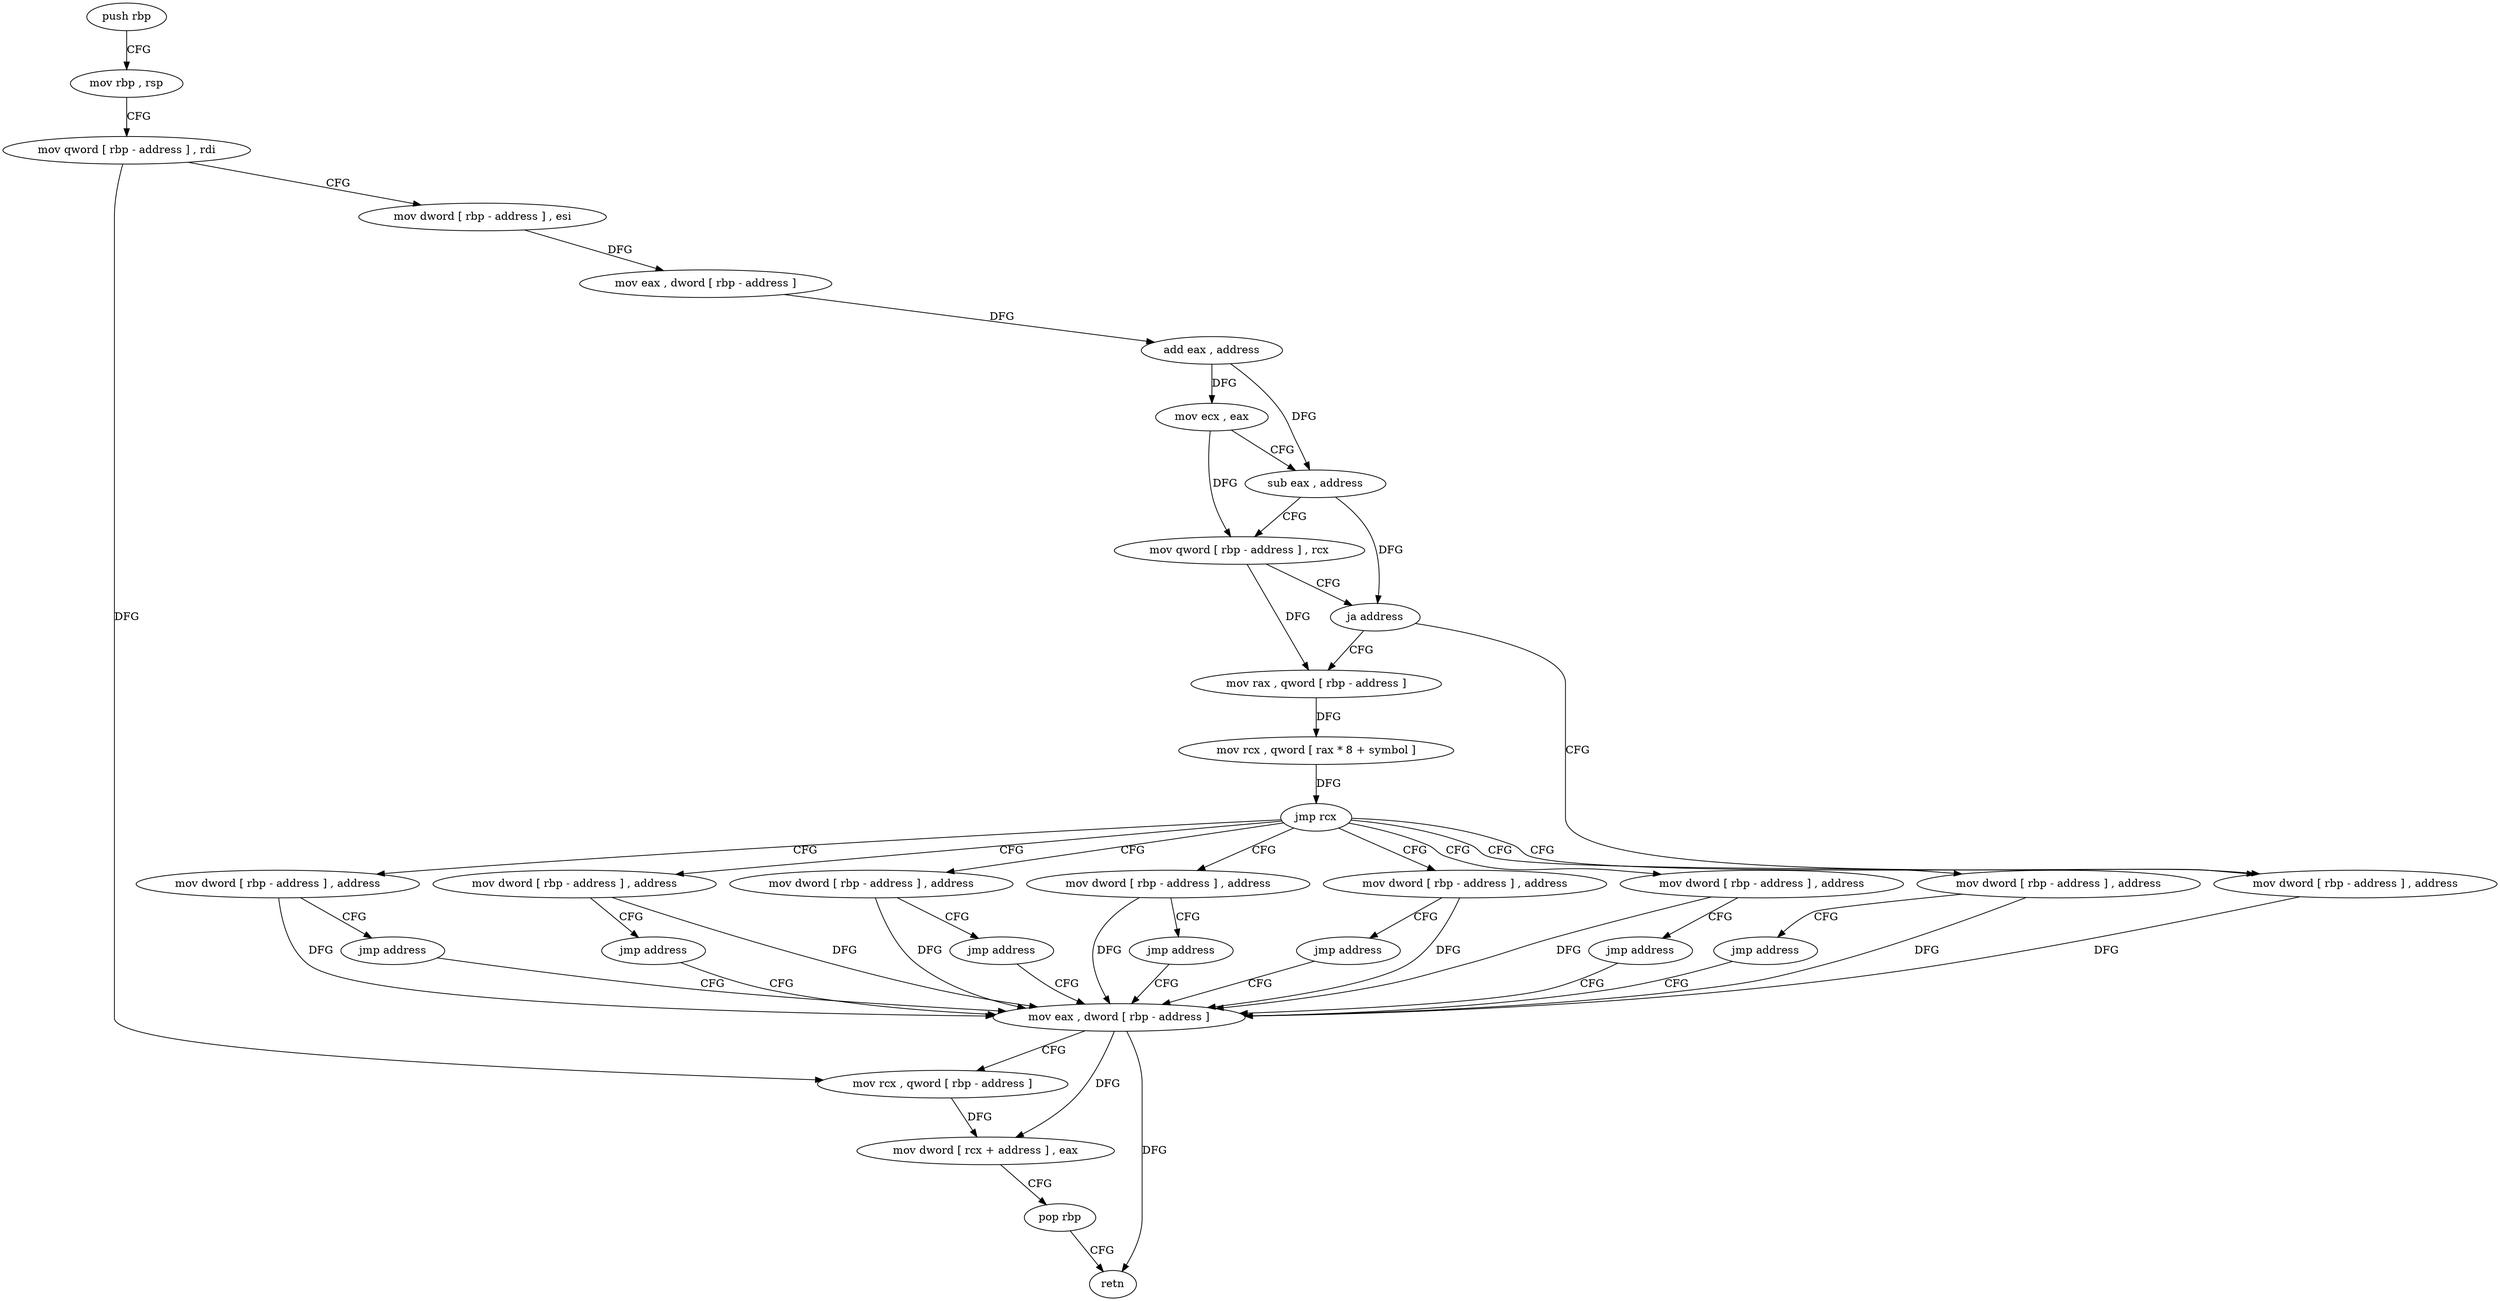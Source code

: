 digraph "func" {
"4224816" [label = "push rbp" ]
"4224817" [label = "mov rbp , rsp" ]
"4224820" [label = "mov qword [ rbp - address ] , rdi" ]
"4224824" [label = "mov dword [ rbp - address ] , esi" ]
"4224827" [label = "mov eax , dword [ rbp - address ]" ]
"4224830" [label = "add eax , address" ]
"4224833" [label = "mov ecx , eax" ]
"4224835" [label = "sub eax , address" ]
"4224838" [label = "mov qword [ rbp - address ] , rcx" ]
"4224842" [label = "ja address" ]
"4224946" [label = "mov dword [ rbp - address ] , address" ]
"4224848" [label = "mov rax , qword [ rbp - address ]" ]
"4224953" [label = "mov eax , dword [ rbp - address ]" ]
"4224852" [label = "mov rcx , qword [ rax * 8 + symbol ]" ]
"4224860" [label = "jmp rcx" ]
"4224862" [label = "mov dword [ rbp - address ] , address" ]
"4224874" [label = "mov dword [ rbp - address ] , address" ]
"4224886" [label = "mov dword [ rbp - address ] , address" ]
"4224898" [label = "mov dword [ rbp - address ] , address" ]
"4224910" [label = "mov dword [ rbp - address ] , address" ]
"4224922" [label = "mov dword [ rbp - address ] , address" ]
"4224934" [label = "mov dword [ rbp - address ] , address" ]
"4224869" [label = "jmp address" ]
"4224881" [label = "jmp address" ]
"4224893" [label = "jmp address" ]
"4224905" [label = "jmp address" ]
"4224917" [label = "jmp address" ]
"4224929" [label = "jmp address" ]
"4224941" [label = "jmp address" ]
"4224956" [label = "mov rcx , qword [ rbp - address ]" ]
"4224960" [label = "mov dword [ rcx + address ] , eax" ]
"4224963" [label = "pop rbp" ]
"4224964" [label = "retn" ]
"4224816" -> "4224817" [ label = "CFG" ]
"4224817" -> "4224820" [ label = "CFG" ]
"4224820" -> "4224824" [ label = "CFG" ]
"4224820" -> "4224956" [ label = "DFG" ]
"4224824" -> "4224827" [ label = "DFG" ]
"4224827" -> "4224830" [ label = "DFG" ]
"4224830" -> "4224833" [ label = "DFG" ]
"4224830" -> "4224835" [ label = "DFG" ]
"4224833" -> "4224835" [ label = "CFG" ]
"4224833" -> "4224838" [ label = "DFG" ]
"4224835" -> "4224838" [ label = "CFG" ]
"4224835" -> "4224842" [ label = "DFG" ]
"4224838" -> "4224842" [ label = "CFG" ]
"4224838" -> "4224848" [ label = "DFG" ]
"4224842" -> "4224946" [ label = "CFG" ]
"4224842" -> "4224848" [ label = "CFG" ]
"4224946" -> "4224953" [ label = "DFG" ]
"4224848" -> "4224852" [ label = "DFG" ]
"4224953" -> "4224956" [ label = "CFG" ]
"4224953" -> "4224960" [ label = "DFG" ]
"4224953" -> "4224964" [ label = "DFG" ]
"4224852" -> "4224860" [ label = "DFG" ]
"4224860" -> "4224862" [ label = "CFG" ]
"4224860" -> "4224874" [ label = "CFG" ]
"4224860" -> "4224886" [ label = "CFG" ]
"4224860" -> "4224898" [ label = "CFG" ]
"4224860" -> "4224910" [ label = "CFG" ]
"4224860" -> "4224922" [ label = "CFG" ]
"4224860" -> "4224934" [ label = "CFG" ]
"4224860" -> "4224946" [ label = "CFG" ]
"4224862" -> "4224869" [ label = "CFG" ]
"4224862" -> "4224953" [ label = "DFG" ]
"4224874" -> "4224881" [ label = "CFG" ]
"4224874" -> "4224953" [ label = "DFG" ]
"4224886" -> "4224893" [ label = "CFG" ]
"4224886" -> "4224953" [ label = "DFG" ]
"4224898" -> "4224905" [ label = "CFG" ]
"4224898" -> "4224953" [ label = "DFG" ]
"4224910" -> "4224917" [ label = "CFG" ]
"4224910" -> "4224953" [ label = "DFG" ]
"4224922" -> "4224929" [ label = "CFG" ]
"4224922" -> "4224953" [ label = "DFG" ]
"4224934" -> "4224941" [ label = "CFG" ]
"4224934" -> "4224953" [ label = "DFG" ]
"4224869" -> "4224953" [ label = "CFG" ]
"4224881" -> "4224953" [ label = "CFG" ]
"4224893" -> "4224953" [ label = "CFG" ]
"4224905" -> "4224953" [ label = "CFG" ]
"4224917" -> "4224953" [ label = "CFG" ]
"4224929" -> "4224953" [ label = "CFG" ]
"4224941" -> "4224953" [ label = "CFG" ]
"4224956" -> "4224960" [ label = "DFG" ]
"4224960" -> "4224963" [ label = "CFG" ]
"4224963" -> "4224964" [ label = "CFG" ]
}
